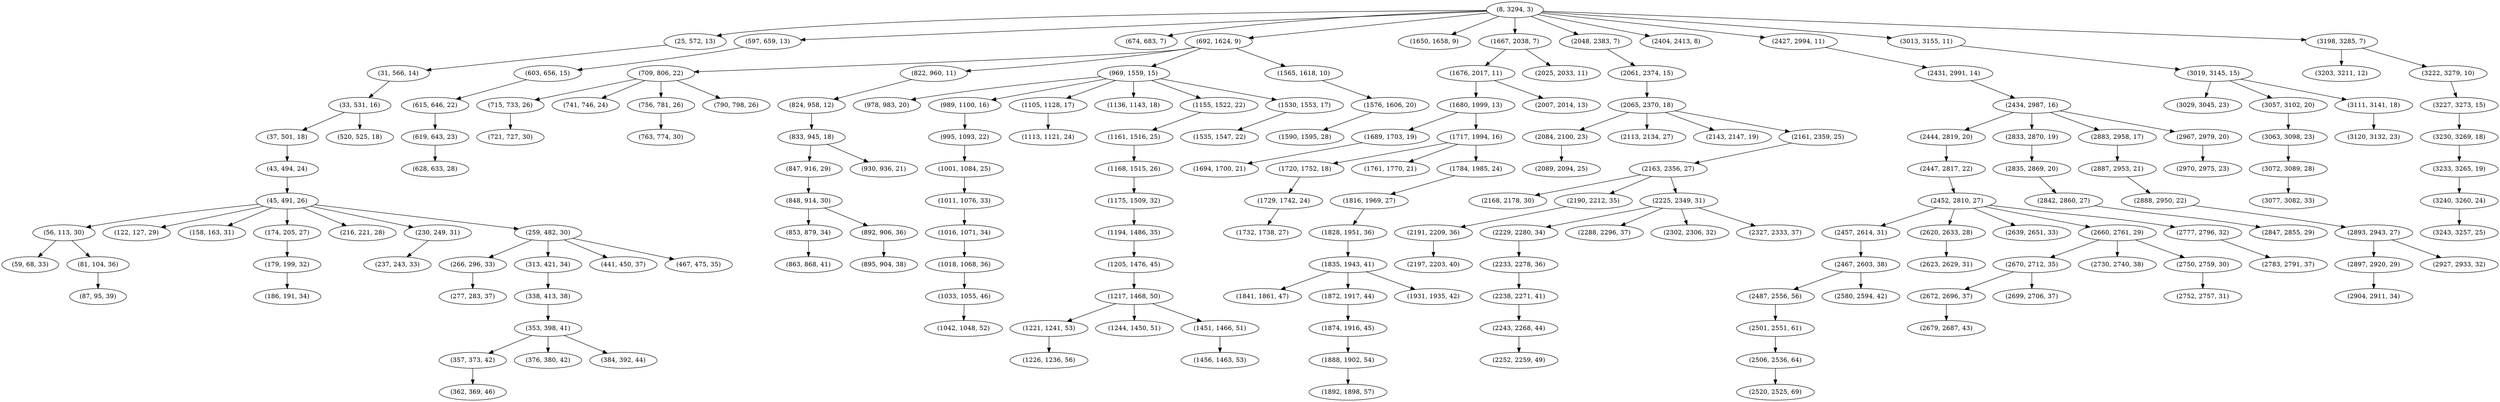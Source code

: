 digraph tree {
    "(8, 3294, 3)";
    "(25, 572, 13)";
    "(31, 566, 14)";
    "(33, 531, 16)";
    "(37, 501, 18)";
    "(43, 494, 24)";
    "(45, 491, 26)";
    "(56, 113, 30)";
    "(59, 68, 33)";
    "(81, 104, 36)";
    "(87, 95, 39)";
    "(122, 127, 29)";
    "(158, 163, 31)";
    "(174, 205, 27)";
    "(179, 199, 32)";
    "(186, 191, 34)";
    "(216, 221, 28)";
    "(230, 249, 31)";
    "(237, 243, 33)";
    "(259, 482, 30)";
    "(266, 296, 33)";
    "(277, 283, 37)";
    "(313, 421, 34)";
    "(338, 413, 38)";
    "(353, 398, 41)";
    "(357, 373, 42)";
    "(362, 369, 46)";
    "(376, 380, 42)";
    "(384, 392, 44)";
    "(441, 450, 37)";
    "(467, 475, 35)";
    "(520, 525, 18)";
    "(597, 659, 13)";
    "(603, 656, 15)";
    "(615, 646, 22)";
    "(619, 643, 23)";
    "(628, 633, 28)";
    "(674, 683, 7)";
    "(692, 1624, 9)";
    "(709, 806, 22)";
    "(715, 733, 26)";
    "(721, 727, 30)";
    "(741, 746, 24)";
    "(756, 781, 26)";
    "(763, 774, 30)";
    "(790, 798, 26)";
    "(822, 960, 11)";
    "(824, 958, 12)";
    "(833, 945, 18)";
    "(847, 916, 29)";
    "(848, 914, 30)";
    "(853, 879, 34)";
    "(863, 868, 41)";
    "(892, 906, 36)";
    "(895, 904, 38)";
    "(930, 936, 21)";
    "(969, 1559, 15)";
    "(978, 983, 20)";
    "(989, 1100, 16)";
    "(995, 1093, 22)";
    "(1001, 1084, 25)";
    "(1011, 1076, 33)";
    "(1016, 1071, 34)";
    "(1018, 1068, 36)";
    "(1033, 1055, 46)";
    "(1042, 1048, 52)";
    "(1105, 1128, 17)";
    "(1113, 1121, 24)";
    "(1136, 1143, 18)";
    "(1155, 1522, 22)";
    "(1161, 1516, 25)";
    "(1168, 1515, 26)";
    "(1175, 1509, 32)";
    "(1194, 1486, 35)";
    "(1205, 1476, 45)";
    "(1217, 1468, 50)";
    "(1221, 1241, 53)";
    "(1226, 1236, 56)";
    "(1244, 1450, 51)";
    "(1451, 1466, 51)";
    "(1456, 1463, 53)";
    "(1530, 1553, 17)";
    "(1535, 1547, 22)";
    "(1565, 1618, 10)";
    "(1576, 1606, 20)";
    "(1590, 1595, 28)";
    "(1650, 1658, 9)";
    "(1667, 2038, 7)";
    "(1676, 2017, 11)";
    "(1680, 1999, 13)";
    "(1689, 1703, 19)";
    "(1694, 1700, 21)";
    "(1717, 1994, 16)";
    "(1720, 1752, 18)";
    "(1729, 1742, 24)";
    "(1732, 1738, 27)";
    "(1761, 1770, 21)";
    "(1784, 1985, 24)";
    "(1816, 1969, 27)";
    "(1828, 1951, 36)";
    "(1835, 1943, 41)";
    "(1841, 1861, 47)";
    "(1872, 1917, 44)";
    "(1874, 1916, 45)";
    "(1888, 1902, 54)";
    "(1892, 1898, 57)";
    "(1931, 1935, 42)";
    "(2007, 2014, 13)";
    "(2025, 2033, 11)";
    "(2048, 2383, 7)";
    "(2061, 2374, 15)";
    "(2065, 2370, 18)";
    "(2084, 2100, 23)";
    "(2089, 2094, 25)";
    "(2113, 2134, 27)";
    "(2143, 2147, 19)";
    "(2161, 2359, 25)";
    "(2163, 2356, 27)";
    "(2168, 2178, 30)";
    "(2190, 2212, 35)";
    "(2191, 2209, 36)";
    "(2197, 2203, 40)";
    "(2225, 2349, 31)";
    "(2229, 2280, 34)";
    "(2233, 2278, 36)";
    "(2238, 2271, 41)";
    "(2243, 2268, 44)";
    "(2252, 2259, 49)";
    "(2288, 2296, 37)";
    "(2302, 2306, 32)";
    "(2327, 2333, 37)";
    "(2404, 2413, 8)";
    "(2427, 2994, 11)";
    "(2431, 2991, 14)";
    "(2434, 2987, 16)";
    "(2444, 2819, 20)";
    "(2447, 2817, 22)";
    "(2452, 2810, 27)";
    "(2457, 2614, 31)";
    "(2467, 2603, 38)";
    "(2487, 2556, 56)";
    "(2501, 2551, 61)";
    "(2506, 2536, 64)";
    "(2520, 2525, 69)";
    "(2580, 2594, 42)";
    "(2620, 2633, 28)";
    "(2623, 2629, 31)";
    "(2639, 2651, 33)";
    "(2660, 2761, 29)";
    "(2670, 2712, 35)";
    "(2672, 2696, 37)";
    "(2679, 2687, 43)";
    "(2699, 2706, 37)";
    "(2730, 2740, 38)";
    "(2750, 2759, 30)";
    "(2752, 2757, 31)";
    "(2777, 2796, 32)";
    "(2783, 2791, 37)";
    "(2833, 2870, 19)";
    "(2835, 2869, 20)";
    "(2842, 2860, 27)";
    "(2847, 2855, 29)";
    "(2883, 2958, 17)";
    "(2887, 2953, 21)";
    "(2888, 2950, 22)";
    "(2893, 2943, 27)";
    "(2897, 2920, 29)";
    "(2904, 2911, 34)";
    "(2927, 2933, 32)";
    "(2967, 2979, 20)";
    "(2970, 2975, 23)";
    "(3013, 3155, 11)";
    "(3019, 3145, 15)";
    "(3029, 3045, 23)";
    "(3057, 3102, 20)";
    "(3063, 3098, 23)";
    "(3072, 3089, 28)";
    "(3077, 3082, 33)";
    "(3111, 3141, 18)";
    "(3120, 3132, 23)";
    "(3198, 3285, 7)";
    "(3203, 3211, 12)";
    "(3222, 3279, 10)";
    "(3227, 3273, 15)";
    "(3230, 3269, 18)";
    "(3233, 3265, 19)";
    "(3240, 3260, 24)";
    "(3243, 3257, 25)";
    "(8, 3294, 3)" -> "(25, 572, 13)";
    "(8, 3294, 3)" -> "(597, 659, 13)";
    "(8, 3294, 3)" -> "(674, 683, 7)";
    "(8, 3294, 3)" -> "(692, 1624, 9)";
    "(8, 3294, 3)" -> "(1650, 1658, 9)";
    "(8, 3294, 3)" -> "(1667, 2038, 7)";
    "(8, 3294, 3)" -> "(2048, 2383, 7)";
    "(8, 3294, 3)" -> "(2404, 2413, 8)";
    "(8, 3294, 3)" -> "(2427, 2994, 11)";
    "(8, 3294, 3)" -> "(3013, 3155, 11)";
    "(8, 3294, 3)" -> "(3198, 3285, 7)";
    "(25, 572, 13)" -> "(31, 566, 14)";
    "(31, 566, 14)" -> "(33, 531, 16)";
    "(33, 531, 16)" -> "(37, 501, 18)";
    "(33, 531, 16)" -> "(520, 525, 18)";
    "(37, 501, 18)" -> "(43, 494, 24)";
    "(43, 494, 24)" -> "(45, 491, 26)";
    "(45, 491, 26)" -> "(56, 113, 30)";
    "(45, 491, 26)" -> "(122, 127, 29)";
    "(45, 491, 26)" -> "(158, 163, 31)";
    "(45, 491, 26)" -> "(174, 205, 27)";
    "(45, 491, 26)" -> "(216, 221, 28)";
    "(45, 491, 26)" -> "(230, 249, 31)";
    "(45, 491, 26)" -> "(259, 482, 30)";
    "(56, 113, 30)" -> "(59, 68, 33)";
    "(56, 113, 30)" -> "(81, 104, 36)";
    "(81, 104, 36)" -> "(87, 95, 39)";
    "(174, 205, 27)" -> "(179, 199, 32)";
    "(179, 199, 32)" -> "(186, 191, 34)";
    "(230, 249, 31)" -> "(237, 243, 33)";
    "(259, 482, 30)" -> "(266, 296, 33)";
    "(259, 482, 30)" -> "(313, 421, 34)";
    "(259, 482, 30)" -> "(441, 450, 37)";
    "(259, 482, 30)" -> "(467, 475, 35)";
    "(266, 296, 33)" -> "(277, 283, 37)";
    "(313, 421, 34)" -> "(338, 413, 38)";
    "(338, 413, 38)" -> "(353, 398, 41)";
    "(353, 398, 41)" -> "(357, 373, 42)";
    "(353, 398, 41)" -> "(376, 380, 42)";
    "(353, 398, 41)" -> "(384, 392, 44)";
    "(357, 373, 42)" -> "(362, 369, 46)";
    "(597, 659, 13)" -> "(603, 656, 15)";
    "(603, 656, 15)" -> "(615, 646, 22)";
    "(615, 646, 22)" -> "(619, 643, 23)";
    "(619, 643, 23)" -> "(628, 633, 28)";
    "(692, 1624, 9)" -> "(709, 806, 22)";
    "(692, 1624, 9)" -> "(822, 960, 11)";
    "(692, 1624, 9)" -> "(969, 1559, 15)";
    "(692, 1624, 9)" -> "(1565, 1618, 10)";
    "(709, 806, 22)" -> "(715, 733, 26)";
    "(709, 806, 22)" -> "(741, 746, 24)";
    "(709, 806, 22)" -> "(756, 781, 26)";
    "(709, 806, 22)" -> "(790, 798, 26)";
    "(715, 733, 26)" -> "(721, 727, 30)";
    "(756, 781, 26)" -> "(763, 774, 30)";
    "(822, 960, 11)" -> "(824, 958, 12)";
    "(824, 958, 12)" -> "(833, 945, 18)";
    "(833, 945, 18)" -> "(847, 916, 29)";
    "(833, 945, 18)" -> "(930, 936, 21)";
    "(847, 916, 29)" -> "(848, 914, 30)";
    "(848, 914, 30)" -> "(853, 879, 34)";
    "(848, 914, 30)" -> "(892, 906, 36)";
    "(853, 879, 34)" -> "(863, 868, 41)";
    "(892, 906, 36)" -> "(895, 904, 38)";
    "(969, 1559, 15)" -> "(978, 983, 20)";
    "(969, 1559, 15)" -> "(989, 1100, 16)";
    "(969, 1559, 15)" -> "(1105, 1128, 17)";
    "(969, 1559, 15)" -> "(1136, 1143, 18)";
    "(969, 1559, 15)" -> "(1155, 1522, 22)";
    "(969, 1559, 15)" -> "(1530, 1553, 17)";
    "(989, 1100, 16)" -> "(995, 1093, 22)";
    "(995, 1093, 22)" -> "(1001, 1084, 25)";
    "(1001, 1084, 25)" -> "(1011, 1076, 33)";
    "(1011, 1076, 33)" -> "(1016, 1071, 34)";
    "(1016, 1071, 34)" -> "(1018, 1068, 36)";
    "(1018, 1068, 36)" -> "(1033, 1055, 46)";
    "(1033, 1055, 46)" -> "(1042, 1048, 52)";
    "(1105, 1128, 17)" -> "(1113, 1121, 24)";
    "(1155, 1522, 22)" -> "(1161, 1516, 25)";
    "(1161, 1516, 25)" -> "(1168, 1515, 26)";
    "(1168, 1515, 26)" -> "(1175, 1509, 32)";
    "(1175, 1509, 32)" -> "(1194, 1486, 35)";
    "(1194, 1486, 35)" -> "(1205, 1476, 45)";
    "(1205, 1476, 45)" -> "(1217, 1468, 50)";
    "(1217, 1468, 50)" -> "(1221, 1241, 53)";
    "(1217, 1468, 50)" -> "(1244, 1450, 51)";
    "(1217, 1468, 50)" -> "(1451, 1466, 51)";
    "(1221, 1241, 53)" -> "(1226, 1236, 56)";
    "(1451, 1466, 51)" -> "(1456, 1463, 53)";
    "(1530, 1553, 17)" -> "(1535, 1547, 22)";
    "(1565, 1618, 10)" -> "(1576, 1606, 20)";
    "(1576, 1606, 20)" -> "(1590, 1595, 28)";
    "(1667, 2038, 7)" -> "(1676, 2017, 11)";
    "(1667, 2038, 7)" -> "(2025, 2033, 11)";
    "(1676, 2017, 11)" -> "(1680, 1999, 13)";
    "(1676, 2017, 11)" -> "(2007, 2014, 13)";
    "(1680, 1999, 13)" -> "(1689, 1703, 19)";
    "(1680, 1999, 13)" -> "(1717, 1994, 16)";
    "(1689, 1703, 19)" -> "(1694, 1700, 21)";
    "(1717, 1994, 16)" -> "(1720, 1752, 18)";
    "(1717, 1994, 16)" -> "(1761, 1770, 21)";
    "(1717, 1994, 16)" -> "(1784, 1985, 24)";
    "(1720, 1752, 18)" -> "(1729, 1742, 24)";
    "(1729, 1742, 24)" -> "(1732, 1738, 27)";
    "(1784, 1985, 24)" -> "(1816, 1969, 27)";
    "(1816, 1969, 27)" -> "(1828, 1951, 36)";
    "(1828, 1951, 36)" -> "(1835, 1943, 41)";
    "(1835, 1943, 41)" -> "(1841, 1861, 47)";
    "(1835, 1943, 41)" -> "(1872, 1917, 44)";
    "(1835, 1943, 41)" -> "(1931, 1935, 42)";
    "(1872, 1917, 44)" -> "(1874, 1916, 45)";
    "(1874, 1916, 45)" -> "(1888, 1902, 54)";
    "(1888, 1902, 54)" -> "(1892, 1898, 57)";
    "(2048, 2383, 7)" -> "(2061, 2374, 15)";
    "(2061, 2374, 15)" -> "(2065, 2370, 18)";
    "(2065, 2370, 18)" -> "(2084, 2100, 23)";
    "(2065, 2370, 18)" -> "(2113, 2134, 27)";
    "(2065, 2370, 18)" -> "(2143, 2147, 19)";
    "(2065, 2370, 18)" -> "(2161, 2359, 25)";
    "(2084, 2100, 23)" -> "(2089, 2094, 25)";
    "(2161, 2359, 25)" -> "(2163, 2356, 27)";
    "(2163, 2356, 27)" -> "(2168, 2178, 30)";
    "(2163, 2356, 27)" -> "(2190, 2212, 35)";
    "(2163, 2356, 27)" -> "(2225, 2349, 31)";
    "(2190, 2212, 35)" -> "(2191, 2209, 36)";
    "(2191, 2209, 36)" -> "(2197, 2203, 40)";
    "(2225, 2349, 31)" -> "(2229, 2280, 34)";
    "(2225, 2349, 31)" -> "(2288, 2296, 37)";
    "(2225, 2349, 31)" -> "(2302, 2306, 32)";
    "(2225, 2349, 31)" -> "(2327, 2333, 37)";
    "(2229, 2280, 34)" -> "(2233, 2278, 36)";
    "(2233, 2278, 36)" -> "(2238, 2271, 41)";
    "(2238, 2271, 41)" -> "(2243, 2268, 44)";
    "(2243, 2268, 44)" -> "(2252, 2259, 49)";
    "(2427, 2994, 11)" -> "(2431, 2991, 14)";
    "(2431, 2991, 14)" -> "(2434, 2987, 16)";
    "(2434, 2987, 16)" -> "(2444, 2819, 20)";
    "(2434, 2987, 16)" -> "(2833, 2870, 19)";
    "(2434, 2987, 16)" -> "(2883, 2958, 17)";
    "(2434, 2987, 16)" -> "(2967, 2979, 20)";
    "(2444, 2819, 20)" -> "(2447, 2817, 22)";
    "(2447, 2817, 22)" -> "(2452, 2810, 27)";
    "(2452, 2810, 27)" -> "(2457, 2614, 31)";
    "(2452, 2810, 27)" -> "(2620, 2633, 28)";
    "(2452, 2810, 27)" -> "(2639, 2651, 33)";
    "(2452, 2810, 27)" -> "(2660, 2761, 29)";
    "(2452, 2810, 27)" -> "(2777, 2796, 32)";
    "(2457, 2614, 31)" -> "(2467, 2603, 38)";
    "(2467, 2603, 38)" -> "(2487, 2556, 56)";
    "(2467, 2603, 38)" -> "(2580, 2594, 42)";
    "(2487, 2556, 56)" -> "(2501, 2551, 61)";
    "(2501, 2551, 61)" -> "(2506, 2536, 64)";
    "(2506, 2536, 64)" -> "(2520, 2525, 69)";
    "(2620, 2633, 28)" -> "(2623, 2629, 31)";
    "(2660, 2761, 29)" -> "(2670, 2712, 35)";
    "(2660, 2761, 29)" -> "(2730, 2740, 38)";
    "(2660, 2761, 29)" -> "(2750, 2759, 30)";
    "(2670, 2712, 35)" -> "(2672, 2696, 37)";
    "(2670, 2712, 35)" -> "(2699, 2706, 37)";
    "(2672, 2696, 37)" -> "(2679, 2687, 43)";
    "(2750, 2759, 30)" -> "(2752, 2757, 31)";
    "(2777, 2796, 32)" -> "(2783, 2791, 37)";
    "(2833, 2870, 19)" -> "(2835, 2869, 20)";
    "(2835, 2869, 20)" -> "(2842, 2860, 27)";
    "(2842, 2860, 27)" -> "(2847, 2855, 29)";
    "(2883, 2958, 17)" -> "(2887, 2953, 21)";
    "(2887, 2953, 21)" -> "(2888, 2950, 22)";
    "(2888, 2950, 22)" -> "(2893, 2943, 27)";
    "(2893, 2943, 27)" -> "(2897, 2920, 29)";
    "(2893, 2943, 27)" -> "(2927, 2933, 32)";
    "(2897, 2920, 29)" -> "(2904, 2911, 34)";
    "(2967, 2979, 20)" -> "(2970, 2975, 23)";
    "(3013, 3155, 11)" -> "(3019, 3145, 15)";
    "(3019, 3145, 15)" -> "(3029, 3045, 23)";
    "(3019, 3145, 15)" -> "(3057, 3102, 20)";
    "(3019, 3145, 15)" -> "(3111, 3141, 18)";
    "(3057, 3102, 20)" -> "(3063, 3098, 23)";
    "(3063, 3098, 23)" -> "(3072, 3089, 28)";
    "(3072, 3089, 28)" -> "(3077, 3082, 33)";
    "(3111, 3141, 18)" -> "(3120, 3132, 23)";
    "(3198, 3285, 7)" -> "(3203, 3211, 12)";
    "(3198, 3285, 7)" -> "(3222, 3279, 10)";
    "(3222, 3279, 10)" -> "(3227, 3273, 15)";
    "(3227, 3273, 15)" -> "(3230, 3269, 18)";
    "(3230, 3269, 18)" -> "(3233, 3265, 19)";
    "(3233, 3265, 19)" -> "(3240, 3260, 24)";
    "(3240, 3260, 24)" -> "(3243, 3257, 25)";
}
